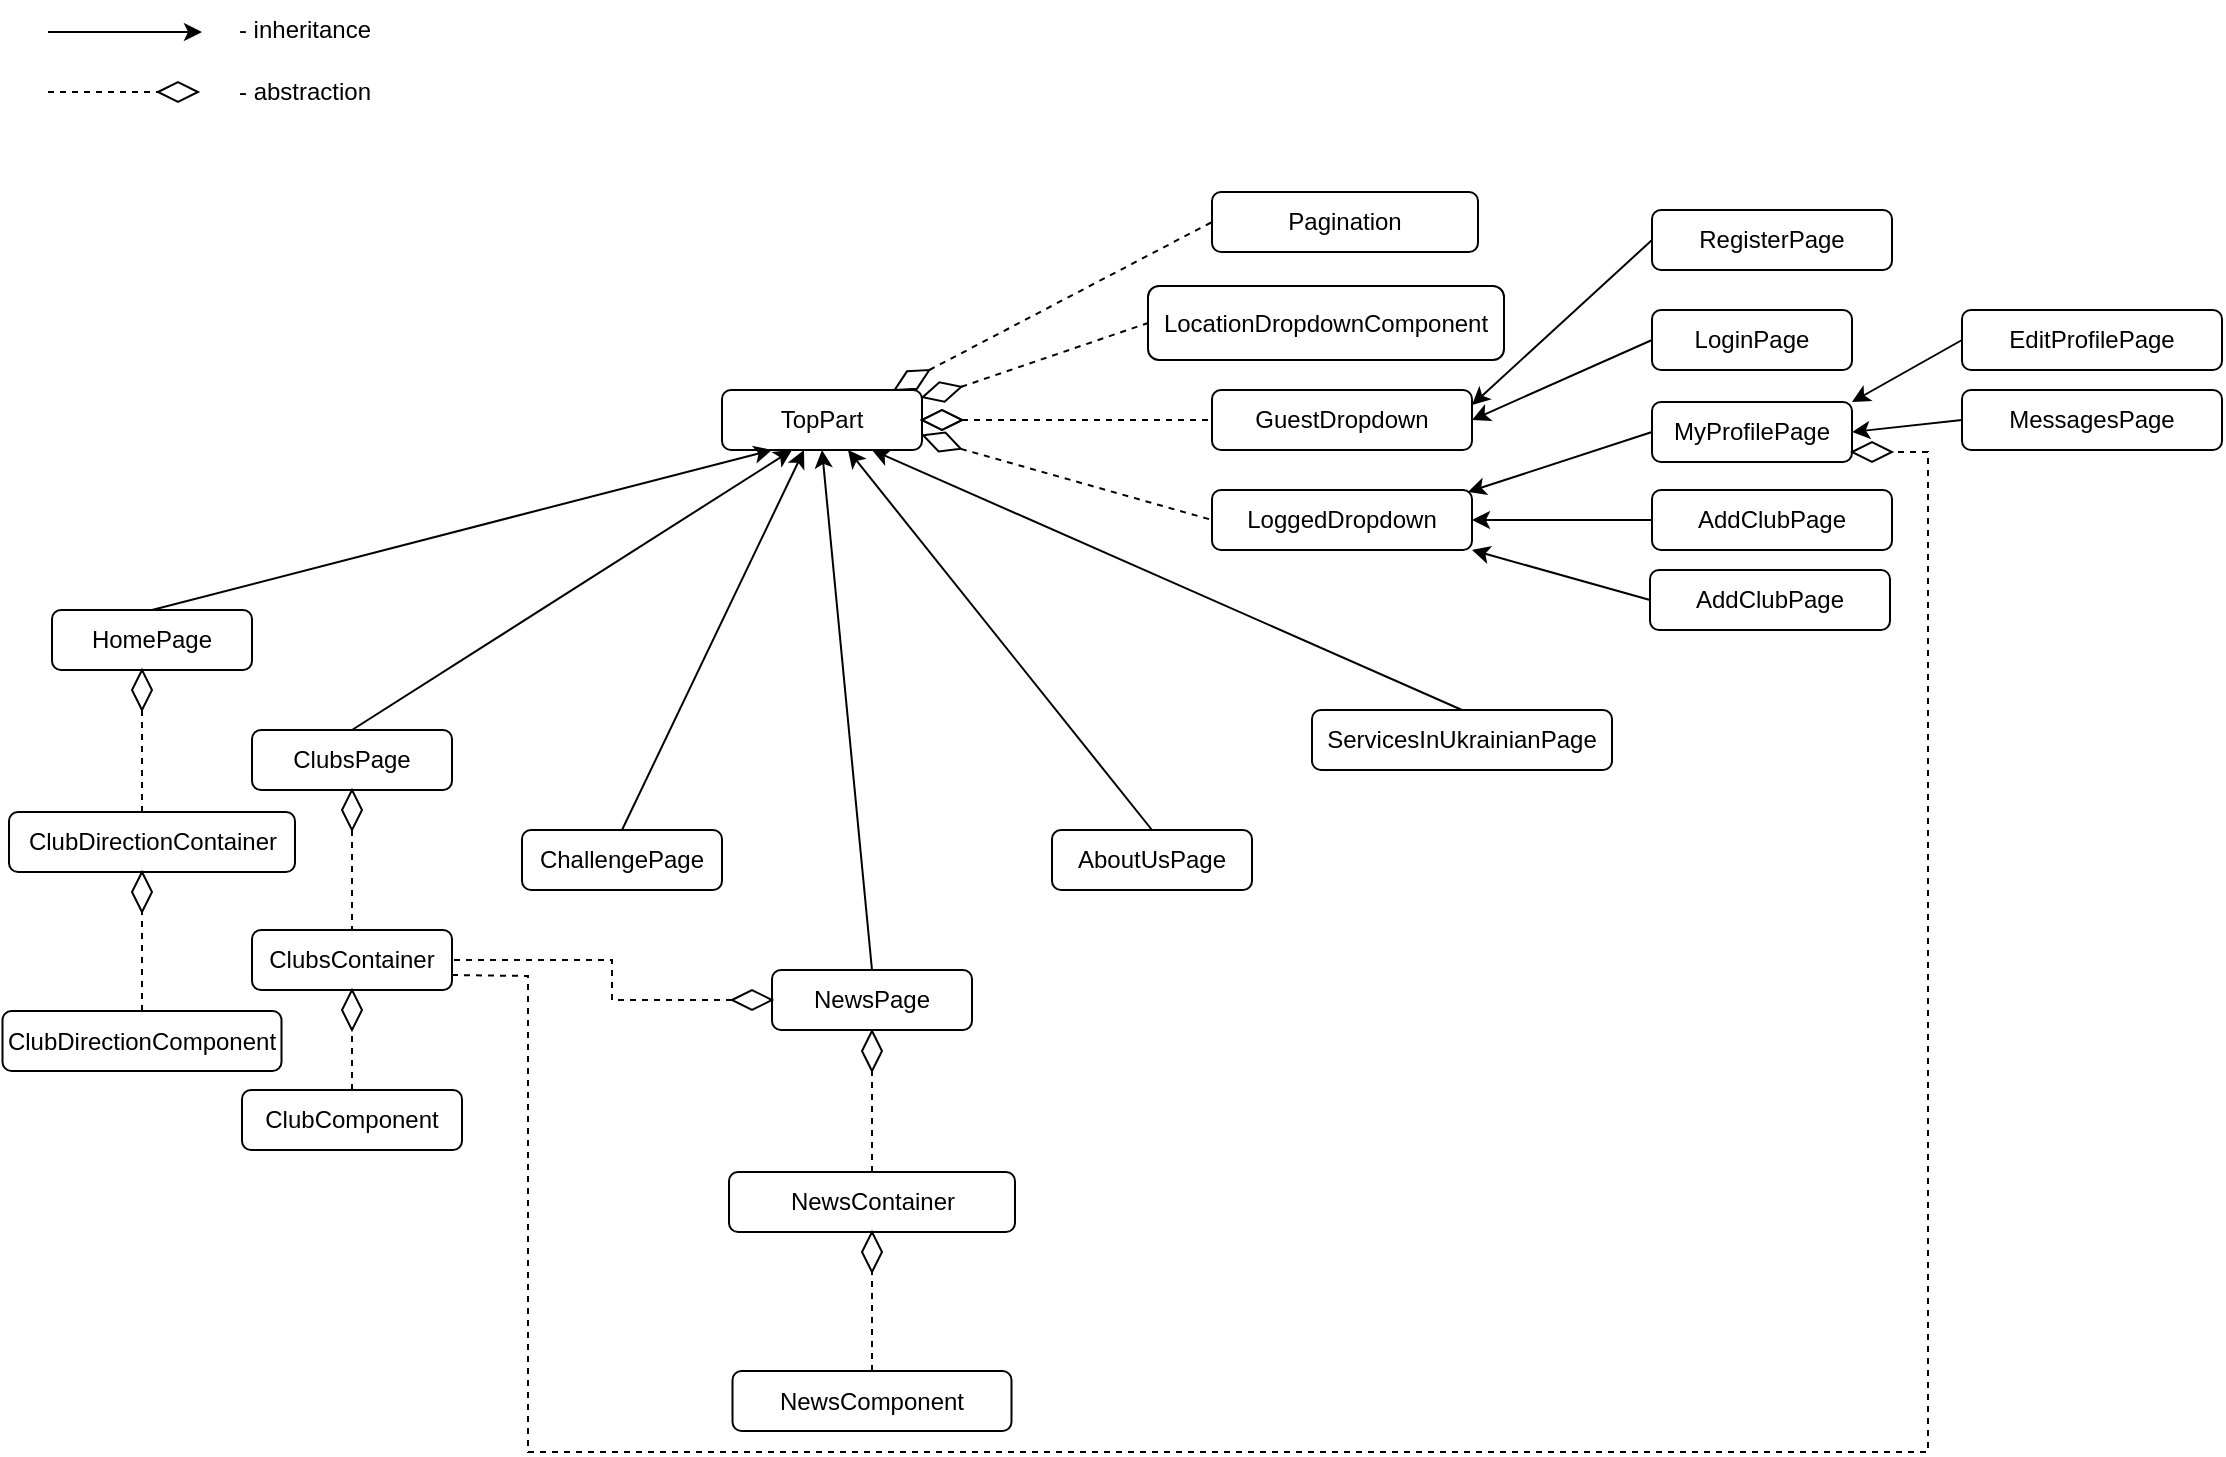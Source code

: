 <mxfile version="20.4.1" type="device"><diagram id="8K9KmnDP0Zgmel8F4_r-" name="Page-1"><mxGraphModel dx="1422" dy="786" grid="1" gridSize="10" guides="1" tooltips="1" connect="1" arrows="1" fold="1" page="1" pageScale="1" pageWidth="1169" pageHeight="827" math="0" shadow="0"><root><mxCell id="0"/><mxCell id="1" parent="0"/><mxCell id="QnKZrodlwFMiJlq-qc-n-1" value="TopPart" style="rounded=1;whiteSpace=wrap;html=1;rotation=0;" parent="1" vertex="1"><mxGeometry x="377" y="269" width="100" height="30" as="geometry"/></mxCell><mxCell id="QnKZrodlwFMiJlq-qc-n-3" value="ClubsPage" style="rounded=1;whiteSpace=wrap;html=1;rotation=0;" parent="1" vertex="1"><mxGeometry x="142" y="439" width="100" height="30" as="geometry"/></mxCell><mxCell id="QnKZrodlwFMiJlq-qc-n-4" value="ChallengePage" style="rounded=1;whiteSpace=wrap;html=1;rotation=0;" parent="1" vertex="1"><mxGeometry x="277" y="489" width="100" height="30" as="geometry"/></mxCell><mxCell id="QnKZrodlwFMiJlq-qc-n-5" value="NewsPage" style="rounded=1;whiteSpace=wrap;html=1;rotation=0;" parent="1" vertex="1"><mxGeometry x="402" y="559" width="100" height="30" as="geometry"/></mxCell><mxCell id="QnKZrodlwFMiJlq-qc-n-6" value="AboutUsPage" style="rounded=1;whiteSpace=wrap;html=1;rotation=0;" parent="1" vertex="1"><mxGeometry x="542" y="489" width="100" height="30" as="geometry"/></mxCell><mxCell id="QnKZrodlwFMiJlq-qc-n-7" value="ServicesInUkrainianPage" style="rounded=1;whiteSpace=wrap;html=1;rotation=0;" parent="1" vertex="1"><mxGeometry x="672" y="429" width="150" height="30" as="geometry"/></mxCell><mxCell id="QnKZrodlwFMiJlq-qc-n-8" value="HomePage" style="rounded=1;whiteSpace=wrap;html=1;rotation=0;" parent="1" vertex="1"><mxGeometry x="42" y="379" width="100" height="30" as="geometry"/></mxCell><mxCell id="QnKZrodlwFMiJlq-qc-n-9" value="GuestDropdown" style="rounded=1;whiteSpace=wrap;html=1;rotation=0;" parent="1" vertex="1"><mxGeometry x="622" y="269" width="130" height="30" as="geometry"/></mxCell><mxCell id="QnKZrodlwFMiJlq-qc-n-10" value="LoggedDropdown" style="rounded=1;whiteSpace=wrap;html=1;rotation=0;" parent="1" vertex="1"><mxGeometry x="622" y="319" width="130" height="30" as="geometry"/></mxCell><mxCell id="QnKZrodlwFMiJlq-qc-n-11" value="" style="endArrow=none;dashed=1;html=1;rounded=0;exitX=0.5;exitY=0;exitDx=0;exitDy=0;entryX=0;entryY=0.5;entryDx=0;entryDy=0;" parent="1" source="QnKZrodlwFMiJlq-qc-n-12" target="QnKZrodlwFMiJlq-qc-n-9" edge="1"><mxGeometry width="50" height="50" relative="1" as="geometry"><mxPoint x="502" y="284" as="sourcePoint"/><mxPoint x="602" y="289" as="targetPoint"/></mxGeometry></mxCell><mxCell id="QnKZrodlwFMiJlq-qc-n-12" value="" style="rhombus;whiteSpace=wrap;html=1;rotation=90;" parent="1" vertex="1"><mxGeometry x="482" y="274" width="10" height="20" as="geometry"/></mxCell><mxCell id="QnKZrodlwFMiJlq-qc-n-13" value="" style="endArrow=none;dashed=1;html=1;rounded=0;exitX=0.5;exitY=0;exitDx=0;exitDy=0;entryX=0;entryY=0.5;entryDx=0;entryDy=0;" parent="1" source="QnKZrodlwFMiJlq-qc-n-14" target="QnKZrodlwFMiJlq-qc-n-10" edge="1"><mxGeometry width="50" height="50" relative="1" as="geometry"><mxPoint x="502" y="299" as="sourcePoint"/><mxPoint x="612" y="329" as="targetPoint"/></mxGeometry></mxCell><mxCell id="QnKZrodlwFMiJlq-qc-n-14" value="" style="rhombus;whiteSpace=wrap;html=1;rotation=110;" parent="1" vertex="1"><mxGeometry x="482" y="285" width="10" height="20" as="geometry"/></mxCell><mxCell id="QnKZrodlwFMiJlq-qc-n-15" value="" style="endArrow=classic;html=1;rounded=0;exitX=0.5;exitY=0;exitDx=0;exitDy=0;entryX=0.25;entryY=1;entryDx=0;entryDy=0;" parent="1" source="QnKZrodlwFMiJlq-qc-n-8" target="QnKZrodlwFMiJlq-qc-n-1" edge="1"><mxGeometry width="50" height="50" relative="1" as="geometry"><mxPoint x="402" y="589" as="sourcePoint"/><mxPoint x="452" y="539" as="targetPoint"/></mxGeometry></mxCell><mxCell id="QnKZrodlwFMiJlq-qc-n-16" value="RegisterPage" style="rounded=1;whiteSpace=wrap;html=1;rotation=0;" parent="1" vertex="1"><mxGeometry x="842" y="179" width="120" height="30" as="geometry"/></mxCell><mxCell id="QnKZrodlwFMiJlq-qc-n-17" value="LoginPage" style="rounded=1;whiteSpace=wrap;html=1;rotation=0;" parent="1" vertex="1"><mxGeometry x="842" y="229" width="100" height="30" as="geometry"/></mxCell><mxCell id="QnKZrodlwFMiJlq-qc-n-18" value="MyProfilePage" style="rounded=1;whiteSpace=wrap;html=1;rotation=0;" parent="1" vertex="1"><mxGeometry x="842" y="275" width="100" height="30" as="geometry"/></mxCell><mxCell id="QnKZrodlwFMiJlq-qc-n-19" value="EditProfilePage" style="rounded=1;whiteSpace=wrap;html=1;rotation=0;" parent="1" vertex="1"><mxGeometry x="997" y="229" width="130" height="30" as="geometry"/></mxCell><mxCell id="QnKZrodlwFMiJlq-qc-n-30" value="AddClubPage" style="rounded=1;whiteSpace=wrap;html=1;rotation=0;" parent="1" vertex="1"><mxGeometry x="842" y="319" width="120" height="30" as="geometry"/></mxCell><mxCell id="QnKZrodlwFMiJlq-qc-n-33" value="AddClubPage" style="rounded=1;whiteSpace=wrap;html=1;rotation=0;" parent="1" vertex="1"><mxGeometry x="841" y="359" width="120" height="30" as="geometry"/></mxCell><mxCell id="QnKZrodlwFMiJlq-qc-n-39" value="MessagesPage" style="rounded=1;whiteSpace=wrap;html=1;rotation=0;" parent="1" vertex="1"><mxGeometry x="997" y="269" width="130" height="30" as="geometry"/></mxCell><mxCell id="QnKZrodlwFMiJlq-qc-n-41" value="" style="endArrow=classic;startArrow=none;html=1;rounded=0;exitX=0.5;exitY=0;exitDx=0;exitDy=0;startFill=0;" parent="1" source="QnKZrodlwFMiJlq-qc-n-3" edge="1"><mxGeometry width="50" height="50" relative="1" as="geometry"><mxPoint x="402" y="589" as="sourcePoint"/><mxPoint x="412" y="299" as="targetPoint"/></mxGeometry></mxCell><mxCell id="QnKZrodlwFMiJlq-qc-n-43" value="" style="endArrow=classic;html=1;rounded=0;entryX=0.41;entryY=1;entryDx=0;entryDy=0;exitX=0.5;exitY=0;exitDx=0;exitDy=0;entryPerimeter=0;" parent="1" source="QnKZrodlwFMiJlq-qc-n-4" target="QnKZrodlwFMiJlq-qc-n-1" edge="1"><mxGeometry width="50" height="50" relative="1" as="geometry"><mxPoint x="402" y="589" as="sourcePoint"/><mxPoint x="452" y="539" as="targetPoint"/></mxGeometry></mxCell><mxCell id="QnKZrodlwFMiJlq-qc-n-44" value="" style="endArrow=classic;html=1;rounded=0;entryX=0.5;entryY=1;entryDx=0;entryDy=0;exitX=0.5;exitY=0;exitDx=0;exitDy=0;" parent="1" source="QnKZrodlwFMiJlq-qc-n-5" target="QnKZrodlwFMiJlq-qc-n-1" edge="1"><mxGeometry width="50" height="50" relative="1" as="geometry"><mxPoint x="402" y="589" as="sourcePoint"/><mxPoint x="452" y="539" as="targetPoint"/></mxGeometry></mxCell><mxCell id="QnKZrodlwFMiJlq-qc-n-45" value="" style="endArrow=classic;html=1;rounded=0;entryX=0.63;entryY=1;entryDx=0;entryDy=0;entryPerimeter=0;exitX=0.5;exitY=0;exitDx=0;exitDy=0;" parent="1" source="QnKZrodlwFMiJlq-qc-n-6" target="QnKZrodlwFMiJlq-qc-n-1" edge="1"><mxGeometry width="50" height="50" relative="1" as="geometry"><mxPoint x="402" y="589" as="sourcePoint"/><mxPoint x="452" y="539" as="targetPoint"/></mxGeometry></mxCell><mxCell id="QnKZrodlwFMiJlq-qc-n-46" value="" style="endArrow=classic;html=1;rounded=0;entryX=0.75;entryY=1;entryDx=0;entryDy=0;exitX=0.5;exitY=0;exitDx=0;exitDy=0;" parent="1" source="QnKZrodlwFMiJlq-qc-n-7" target="QnKZrodlwFMiJlq-qc-n-1" edge="1"><mxGeometry width="50" height="50" relative="1" as="geometry"><mxPoint x="402" y="589" as="sourcePoint"/><mxPoint x="452" y="539" as="targetPoint"/></mxGeometry></mxCell><mxCell id="QnKZrodlwFMiJlq-qc-n-47" value="" style="rhombus;whiteSpace=wrap;html=1;rotation=90;" parent="1" vertex="1"><mxGeometry x="482" y="274" width="10" height="20" as="geometry"/></mxCell><mxCell id="QnKZrodlwFMiJlq-qc-n-49" value="" style="rhombus;whiteSpace=wrap;html=1;rotation=-180;" parent="1" vertex="1"><mxGeometry x="187" y="469" width="10" height="20" as="geometry"/></mxCell><mxCell id="QnKZrodlwFMiJlq-qc-n-50" value="ClubsContainer" style="rounded=1;whiteSpace=wrap;html=1;rotation=0;" parent="1" vertex="1"><mxGeometry x="142" y="539" width="100" height="30" as="geometry"/></mxCell><mxCell id="QnKZrodlwFMiJlq-qc-n-48" value="" style="endArrow=none;dashed=1;html=1;rounded=0;exitX=0.5;exitY=0;exitDx=0;exitDy=0;entryX=0.5;entryY=0;entryDx=0;entryDy=0;" parent="1" source="QnKZrodlwFMiJlq-qc-n-49" target="QnKZrodlwFMiJlq-qc-n-50" edge="1"><mxGeometry width="50" height="50" relative="1" as="geometry"><mxPoint x="167" y="539" as="sourcePoint"/><mxPoint x="192" y="539" as="targetPoint"/></mxGeometry></mxCell><mxCell id="QnKZrodlwFMiJlq-qc-n-51" value="ClubComponent" style="rounded=1;whiteSpace=wrap;html=1;rotation=0;" parent="1" vertex="1"><mxGeometry x="137" y="619" width="110" height="30" as="geometry"/></mxCell><mxCell id="QnKZrodlwFMiJlq-qc-n-53" value="" style="rhombus;whiteSpace=wrap;html=1;rotation=-180;" parent="1" vertex="1"><mxGeometry x="187" y="569" width="10" height="20" as="geometry"/></mxCell><mxCell id="QnKZrodlwFMiJlq-qc-n-57" value="" style="endArrow=none;dashed=1;html=1;rounded=0;exitX=0.5;exitY=0;exitDx=0;exitDy=0;entryX=0.5;entryY=0;entryDx=0;entryDy=0;" parent="1" source="QnKZrodlwFMiJlq-qc-n-51" target="QnKZrodlwFMiJlq-qc-n-53" edge="1"><mxGeometry width="50" height="50" relative="1" as="geometry"><mxPoint x="402" y="589" as="sourcePoint"/><mxPoint x="452" y="539" as="targetPoint"/></mxGeometry></mxCell><mxCell id="F7Cda6psB6kEOD5OoZnB-1" value="" style="endArrow=none;dashed=1;html=1;rounded=0;exitX=0.5;exitY=0;exitDx=0;exitDy=0;entryX=1;entryY=0.5;entryDx=0;entryDy=0;" parent="1" source="F7Cda6psB6kEOD5OoZnB-2" target="QnKZrodlwFMiJlq-qc-n-50" edge="1"><mxGeometry width="50" height="50" relative="1" as="geometry"><mxPoint x="352" y="609" as="sourcePoint"/><mxPoint x="192" y="509" as="targetPoint"/><Array as="points"><mxPoint x="322" y="574"/><mxPoint x="322" y="554"/></Array></mxGeometry></mxCell><mxCell id="F7Cda6psB6kEOD5OoZnB-2" value="" style="rhombus;whiteSpace=wrap;html=1;rotation=-90;" parent="1" vertex="1"><mxGeometry x="387" y="564" width="10" height="20" as="geometry"/></mxCell><mxCell id="F7Cda6psB6kEOD5OoZnB-4" value="" style="rhombus;whiteSpace=wrap;html=1;rotation=-180;" parent="1" vertex="1"><mxGeometry x="82" y="409" width="10" height="20" as="geometry"/></mxCell><mxCell id="44zZXZwVYLtAOfWRgm_w-2" value="ClubDirectionComponent" style="rounded=1;whiteSpace=wrap;html=1;rotation=0;" parent="1" vertex="1"><mxGeometry x="17.25" y="579.5" width="139.5" height="30" as="geometry"/></mxCell><mxCell id="44zZXZwVYLtAOfWRgm_w-3" value="" style="endArrow=none;dashed=1;html=1;rounded=0;exitX=0.5;exitY=0;exitDx=0;exitDy=0;entryX=0.5;entryY=0;entryDx=0;entryDy=0;" parent="1" source="44zZXZwVYLtAOfWRgm_w-2" target="44zZXZwVYLtAOfWRgm_w-5" edge="1"><mxGeometry width="50" height="50" relative="1" as="geometry"><mxPoint x="297" y="538.5" as="sourcePoint"/><mxPoint x="87" y="538.5" as="targetPoint"/></mxGeometry></mxCell><mxCell id="44zZXZwVYLtAOfWRgm_w-4" value="ClubDirectionContainer" style="rounded=1;whiteSpace=wrap;html=1;rotation=0;" parent="1" vertex="1"><mxGeometry x="20.5" y="480" width="143" height="30" as="geometry"/></mxCell><mxCell id="44zZXZwVYLtAOfWRgm_w-5" value="" style="rhombus;whiteSpace=wrap;html=1;rotation=-180;" parent="1" vertex="1"><mxGeometry x="82" y="510" width="10" height="20" as="geometry"/></mxCell><mxCell id="44zZXZwVYLtAOfWRgm_w-6" value="" style="endArrow=none;dashed=1;html=1;rounded=0;entryX=0.5;entryY=0;entryDx=0;entryDy=0;" parent="1" target="F7Cda6psB6kEOD5OoZnB-4" edge="1"><mxGeometry width="50" height="50" relative="1" as="geometry"><mxPoint x="87" y="480" as="sourcePoint"/><mxPoint x="80" y="440" as="targetPoint"/></mxGeometry></mxCell><mxCell id="44zZXZwVYLtAOfWRgm_w-7" value="" style="endArrow=classic;html=1;rounded=0;" parent="1" edge="1"><mxGeometry width="50" height="50" relative="1" as="geometry"><mxPoint x="40" y="90" as="sourcePoint"/><mxPoint x="117" y="90" as="targetPoint"/></mxGeometry></mxCell><mxCell id="44zZXZwVYLtAOfWRgm_w-8" value="" style="rhombus;whiteSpace=wrap;html=1;rotation=-90;" parent="1" vertex="1"><mxGeometry x="100" y="110" width="10" height="20" as="geometry"/></mxCell><mxCell id="44zZXZwVYLtAOfWRgm_w-9" value="" style="endArrow=none;dashed=1;html=1;rounded=0;entryX=0.5;entryY=0;entryDx=0;entryDy=0;" parent="1" target="44zZXZwVYLtAOfWRgm_w-8" edge="1"><mxGeometry width="50" height="50" relative="1" as="geometry"><mxPoint x="40" y="120" as="sourcePoint"/><mxPoint x="108" y="151" as="targetPoint"/></mxGeometry></mxCell><mxCell id="44zZXZwVYLtAOfWRgm_w-11" value="- inheritance" style="text;html=1;strokeColor=none;fillColor=none;align=center;verticalAlign=middle;whiteSpace=wrap;rounded=0;" parent="1" vertex="1"><mxGeometry x="127" y="74" width="83" height="30" as="geometry"/></mxCell><mxCell id="44zZXZwVYLtAOfWRgm_w-12" value="- abstraction" style="text;html=1;strokeColor=none;fillColor=none;align=center;verticalAlign=middle;whiteSpace=wrap;rounded=0;" parent="1" vertex="1"><mxGeometry x="127" y="105" width="83" height="30" as="geometry"/></mxCell><mxCell id="44zZXZwVYLtAOfWRgm_w-13" value="" style="rhombus;whiteSpace=wrap;html=1;rotation=-180;" parent="1" vertex="1"><mxGeometry x="447" y="589.5" width="10" height="20" as="geometry"/></mxCell><mxCell id="44zZXZwVYLtAOfWRgm_w-14" value="NewsComponent" style="rounded=1;whiteSpace=wrap;html=1;rotation=0;" parent="1" vertex="1"><mxGeometry x="382.25" y="759.5" width="139.5" height="30" as="geometry"/></mxCell><mxCell id="44zZXZwVYLtAOfWRgm_w-15" value="" style="endArrow=none;dashed=1;html=1;rounded=0;exitX=0.5;exitY=0;exitDx=0;exitDy=0;entryX=0.5;entryY=0;entryDx=0;entryDy=0;" parent="1" source="44zZXZwVYLtAOfWRgm_w-14" target="44zZXZwVYLtAOfWRgm_w-17" edge="1"><mxGeometry width="50" height="50" relative="1" as="geometry"><mxPoint x="658.63" y="718.5" as="sourcePoint"/><mxPoint x="448.63" y="718.5" as="targetPoint"/></mxGeometry></mxCell><mxCell id="44zZXZwVYLtAOfWRgm_w-16" value="NewsContainer" style="rounded=1;whiteSpace=wrap;html=1;rotation=0;" parent="1" vertex="1"><mxGeometry x="380.5" y="660" width="143" height="30" as="geometry"/></mxCell><mxCell id="44zZXZwVYLtAOfWRgm_w-17" value="" style="rhombus;whiteSpace=wrap;html=1;rotation=-180;" parent="1" vertex="1"><mxGeometry x="447" y="690" width="10" height="20" as="geometry"/></mxCell><mxCell id="44zZXZwVYLtAOfWRgm_w-18" value="" style="endArrow=none;dashed=1;html=1;rounded=0;entryX=0.5;entryY=0;entryDx=0;entryDy=0;exitX=0.5;exitY=0;exitDx=0;exitDy=0;" parent="1" source="44zZXZwVYLtAOfWRgm_w-16" target="44zZXZwVYLtAOfWRgm_w-13" edge="1"><mxGeometry width="50" height="50" relative="1" as="geometry"><mxPoint x="448.63" y="660" as="sourcePoint"/><mxPoint x="441.63" y="620" as="targetPoint"/></mxGeometry></mxCell><mxCell id="9W54nTcDQF93vFVNNKFj-5" value="" style="endArrow=classic;html=1;rounded=0;exitX=0;exitY=0.5;exitDx=0;exitDy=0;entryX=1;entryY=0.25;entryDx=0;entryDy=0;" parent="1" source="QnKZrodlwFMiJlq-qc-n-16" target="QnKZrodlwFMiJlq-qc-n-9" edge="1"><mxGeometry width="50" height="50" relative="1" as="geometry"><mxPoint x="560" y="430" as="sourcePoint"/><mxPoint x="610" y="380" as="targetPoint"/></mxGeometry></mxCell><mxCell id="9W54nTcDQF93vFVNNKFj-6" value="" style="endArrow=classic;html=1;rounded=0;exitX=0;exitY=0.5;exitDx=0;exitDy=0;entryX=1;entryY=0.5;entryDx=0;entryDy=0;" parent="1" source="QnKZrodlwFMiJlq-qc-n-17" target="QnKZrodlwFMiJlq-qc-n-9" edge="1"><mxGeometry width="50" height="50" relative="1" as="geometry"><mxPoint x="560" y="430" as="sourcePoint"/><mxPoint x="610" y="380" as="targetPoint"/></mxGeometry></mxCell><mxCell id="9W54nTcDQF93vFVNNKFj-7" value="" style="endArrow=classic;html=1;rounded=0;exitX=0;exitY=0.5;exitDx=0;exitDy=0;" parent="1" source="QnKZrodlwFMiJlq-qc-n-18" edge="1"><mxGeometry width="50" height="50" relative="1" as="geometry"><mxPoint x="560" y="430" as="sourcePoint"/><mxPoint x="750" y="320" as="targetPoint"/></mxGeometry></mxCell><mxCell id="9W54nTcDQF93vFVNNKFj-8" value="" style="endArrow=classic;html=1;rounded=0;exitX=0;exitY=0.5;exitDx=0;exitDy=0;entryX=1;entryY=0.5;entryDx=0;entryDy=0;" parent="1" source="QnKZrodlwFMiJlq-qc-n-30" target="QnKZrodlwFMiJlq-qc-n-10" edge="1"><mxGeometry width="50" height="50" relative="1" as="geometry"><mxPoint x="560" y="430" as="sourcePoint"/><mxPoint x="610" y="380" as="targetPoint"/></mxGeometry></mxCell><mxCell id="9W54nTcDQF93vFVNNKFj-9" value="" style="endArrow=classic;html=1;rounded=0;exitX=0;exitY=0.5;exitDx=0;exitDy=0;entryX=1;entryY=1;entryDx=0;entryDy=0;" parent="1" source="QnKZrodlwFMiJlq-qc-n-33" target="QnKZrodlwFMiJlq-qc-n-10" edge="1"><mxGeometry width="50" height="50" relative="1" as="geometry"><mxPoint x="560" y="430" as="sourcePoint"/><mxPoint x="610" y="380" as="targetPoint"/></mxGeometry></mxCell><mxCell id="9W54nTcDQF93vFVNNKFj-10" value="" style="endArrow=classic;html=1;rounded=0;exitX=0;exitY=0.5;exitDx=0;exitDy=0;entryX=1;entryY=0;entryDx=0;entryDy=0;" parent="1" source="QnKZrodlwFMiJlq-qc-n-19" target="QnKZrodlwFMiJlq-qc-n-18" edge="1"><mxGeometry width="50" height="50" relative="1" as="geometry"><mxPoint x="560" y="430" as="sourcePoint"/><mxPoint x="610" y="380" as="targetPoint"/></mxGeometry></mxCell><mxCell id="9W54nTcDQF93vFVNNKFj-11" value="" style="endArrow=classic;html=1;rounded=0;exitX=0;exitY=0.5;exitDx=0;exitDy=0;entryX=1;entryY=0.5;entryDx=0;entryDy=0;" parent="1" source="QnKZrodlwFMiJlq-qc-n-39" target="QnKZrodlwFMiJlq-qc-n-18" edge="1"><mxGeometry width="50" height="50" relative="1" as="geometry"><mxPoint x="560" y="430" as="sourcePoint"/><mxPoint x="610" y="380" as="targetPoint"/></mxGeometry></mxCell><mxCell id="9W54nTcDQF93vFVNNKFj-12" value="LocationDropdownComponent" style="rounded=1;whiteSpace=wrap;html=1;rotation=0;" parent="1" vertex="1"><mxGeometry x="590" y="217" width="178" height="37" as="geometry"/></mxCell><mxCell id="9W54nTcDQF93vFVNNKFj-13" value="" style="endArrow=none;dashed=1;html=1;rounded=0;exitX=0.5;exitY=0;exitDx=0;exitDy=0;entryX=0;entryY=0.5;entryDx=0;entryDy=0;" parent="1" source="9W54nTcDQF93vFVNNKFj-14" target="9W54nTcDQF93vFVNNKFj-12" edge="1"><mxGeometry width="50" height="50" relative="1" as="geometry"><mxPoint x="497" y="229" as="sourcePoint"/><mxPoint x="602" y="234" as="targetPoint"/></mxGeometry></mxCell><mxCell id="9W54nTcDQF93vFVNNKFj-14" value="" style="rhombus;whiteSpace=wrap;html=1;rotation=75;" parent="1" vertex="1"><mxGeometry x="482" y="260" width="10" height="20" as="geometry"/></mxCell><mxCell id="9W54nTcDQF93vFVNNKFj-15" value="" style="endArrow=none;dashed=1;html=1;rounded=0;entryX=0.5;entryY=1;entryDx=0;entryDy=0;exitX=1;exitY=0.75;exitDx=0;exitDy=0;" parent="1" source="QnKZrodlwFMiJlq-qc-n-50" target="9W54nTcDQF93vFVNNKFj-16" edge="1"><mxGeometry width="50" height="50" relative="1" as="geometry"><mxPoint x="560" y="430" as="sourcePoint"/><mxPoint x="610" y="380" as="targetPoint"/><Array as="points"><mxPoint x="280" y="562"/><mxPoint x="280" y="800"/><mxPoint x="980" y="800"/><mxPoint x="980" y="300"/></Array></mxGeometry></mxCell><mxCell id="9W54nTcDQF93vFVNNKFj-16" value="" style="rhombus;whiteSpace=wrap;html=1;rotation=-90;" parent="1" vertex="1"><mxGeometry x="947" y="290" width="10" height="20" as="geometry"/></mxCell><mxCell id="B5PDTXzC_Yi2nJV9coH3-1" value="Pagination" style="rounded=1;whiteSpace=wrap;html=1;rotation=0;" parent="1" vertex="1"><mxGeometry x="622" y="170" width="133" height="30" as="geometry"/></mxCell><mxCell id="B5PDTXzC_Yi2nJV9coH3-2" value="" style="endArrow=none;dashed=1;html=1;rounded=0;exitX=0.5;exitY=0;exitDx=0;exitDy=0;entryX=0;entryY=0.5;entryDx=0;entryDy=0;" parent="1" source="B5PDTXzC_Yi2nJV9coH3-3" target="B5PDTXzC_Yi2nJV9coH3-1" edge="1"><mxGeometry width="50" height="50" relative="1" as="geometry"><mxPoint x="497" y="185" as="sourcePoint"/><mxPoint x="602" y="190" as="targetPoint"/></mxGeometry></mxCell><mxCell id="B5PDTXzC_Yi2nJV9coH3-3" value="" style="rhombus;whiteSpace=wrap;html=1;rotation=60;" parent="1" vertex="1"><mxGeometry x="467" y="254" width="10" height="20" as="geometry"/></mxCell></root></mxGraphModel></diagram></mxfile>